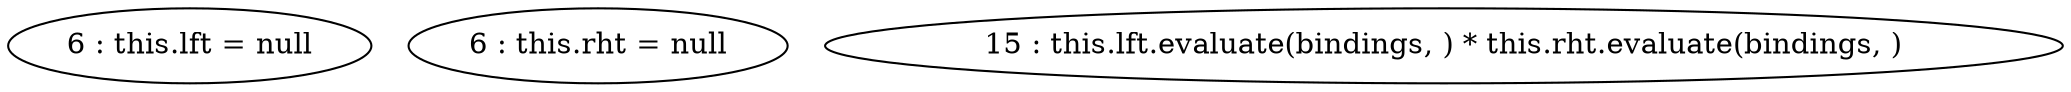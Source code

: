 digraph G {
"6 : this.lft = null"
"6 : this.rht = null"
"15 : this.lft.evaluate(bindings, ) * this.rht.evaluate(bindings, )"
}